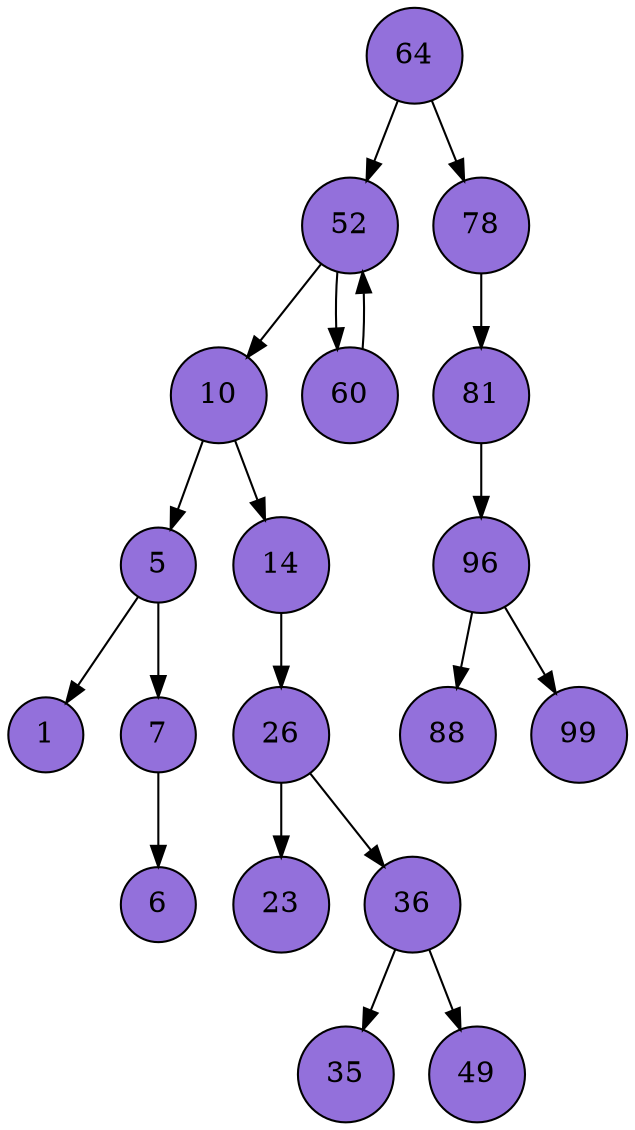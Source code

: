 digraph ArvoreBin {
node [shape=circle, style=filled, color=black, fillcolor="#9370DB"];
edge [color=black];
  64;
  64 -> 52;
  64 -> 78;
  52;
  52 -> 10;
  52 -> 60;
  10;
  10 -> 5;
  10 -> 14;
  5;
  5 -> 1;
  5 -> 7;
  1;
  7;
  7 -> 6;
  6;
  14;
  14 -> 26;
  26;
  26 -> 23;
  26 -> 36;
  23;
  36;
  36 -> 35;
  36 -> 49;
  35;
  49;
  60;
  60 -> 52;
  52;
  78;
  78 -> 81;
  81;
  81 -> 96;
  96;
  96 -> 88;
  96 -> 99;
  88;
  99;
}